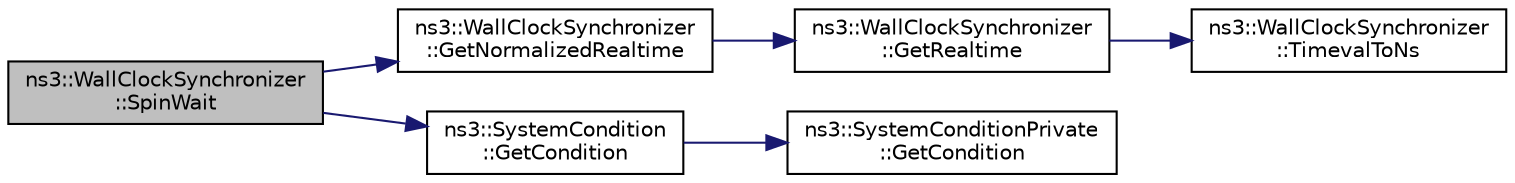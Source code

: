 digraph "ns3::WallClockSynchronizer::SpinWait"
{
  edge [fontname="Helvetica",fontsize="10",labelfontname="Helvetica",labelfontsize="10"];
  node [fontname="Helvetica",fontsize="10",shape=record];
  rankdir="LR";
  Node1 [label="ns3::WallClockSynchronizer\l::SpinWait",height=0.2,width=0.4,color="black", fillcolor="grey75", style="filled", fontcolor="black"];
  Node1 -> Node2 [color="midnightblue",fontsize="10",style="solid"];
  Node2 [label="ns3::WallClockSynchronizer\l::GetNormalizedRealtime",height=0.2,width=0.4,color="black", fillcolor="white", style="filled",URL="$d4/d79/classns3_1_1WallClockSynchronizer.html#a1a9757f294c7677e211b19ef10867780",tooltip="Get the current normalized real time, in ns. "];
  Node2 -> Node3 [color="midnightblue",fontsize="10",style="solid"];
  Node3 [label="ns3::WallClockSynchronizer\l::GetRealtime",height=0.2,width=0.4,color="black", fillcolor="white", style="filled",URL="$d4/d79/classns3_1_1WallClockSynchronizer.html#a9ffb2b0572abca0763b56889a72867dd",tooltip="Get the current absolute real time (in ns since the epoch). "];
  Node3 -> Node4 [color="midnightblue",fontsize="10",style="solid"];
  Node4 [label="ns3::WallClockSynchronizer\l::TimevalToNs",height=0.2,width=0.4,color="black", fillcolor="white", style="filled",URL="$d4/d79/classns3_1_1WallClockSynchronizer.html#a591dbd1a2beb7b8b9bae50ad230204fa",tooltip="Convert a timeval to absolute time, in ns. "];
  Node1 -> Node5 [color="midnightblue",fontsize="10",style="solid"];
  Node5 [label="ns3::SystemCondition\l::GetCondition",height=0.2,width=0.4,color="black", fillcolor="white", style="filled",URL="$df/d40/classns3_1_1SystemCondition.html#a4b6665089213af3531f8903373947239"];
  Node5 -> Node6 [color="midnightblue",fontsize="10",style="solid"];
  Node6 [label="ns3::SystemConditionPrivate\l::GetCondition",height=0.2,width=0.4,color="black", fillcolor="white", style="filled",URL="$da/d6f/classns3_1_1SystemConditionPrivate.html#a304f88722c58b734ebfc701f702c844c"];
}

